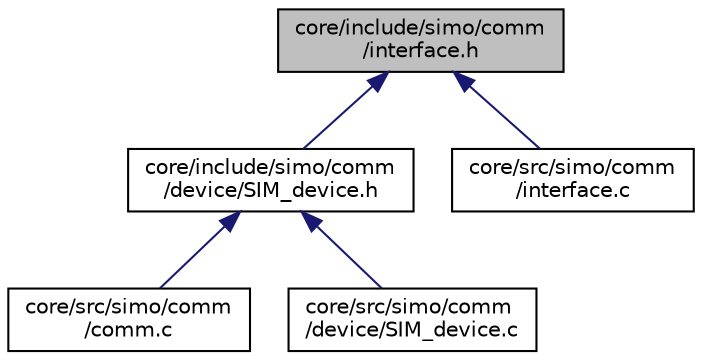 digraph "core/include/simo/comm/interface.h"
{
 // LATEX_PDF_SIZE
  edge [fontname="Helvetica",fontsize="10",labelfontname="Helvetica",labelfontsize="10"];
  node [fontname="Helvetica",fontsize="10",shape=record];
  Node1 [label="core/include/simo/comm\l/interface.h",height=0.2,width=0.4,color="black", fillcolor="grey75", style="filled", fontcolor="black",tooltip="Interfaz para manejar separar el hardware del los objetos comm."];
  Node1 -> Node2 [dir="back",color="midnightblue",fontsize="10",style="solid",fontname="Helvetica"];
  Node2 [label="core/include/simo/comm\l/device/SIM_device.h",height=0.2,width=0.4,color="black", fillcolor="white", style="filled",URL="$_s_i_m__device_8h.html",tooltip="Driver para el manejo de modulos SIM7000G(NIVEL 1). Depende de SIMO UART."];
  Node2 -> Node3 [dir="back",color="midnightblue",fontsize="10",style="solid",fontname="Helvetica"];
  Node3 [label="core/src/simo/comm\l/comm.c",height=0.2,width=0.4,color="black", fillcolor="white", style="filled",URL="$comm_8c.html",tooltip="API para la comunicacion del sistema."];
  Node2 -> Node4 [dir="back",color="midnightblue",fontsize="10",style="solid",fontname="Helvetica"];
  Node4 [label="core/src/simo/comm\l/device/SIM_device.c",height=0.2,width=0.4,color="black", fillcolor="white", style="filled",URL="$_s_i_m__device_8c.html",tooltip=" "];
  Node1 -> Node5 [dir="back",color="midnightblue",fontsize="10",style="solid",fontname="Helvetica"];
  Node5 [label="core/src/simo/comm\l/interface.c",height=0.2,width=0.4,color="black", fillcolor="white", style="filled",URL="$interface_8c.html",tooltip="Implementacion del interfacez para abstraer hardware."];
}
